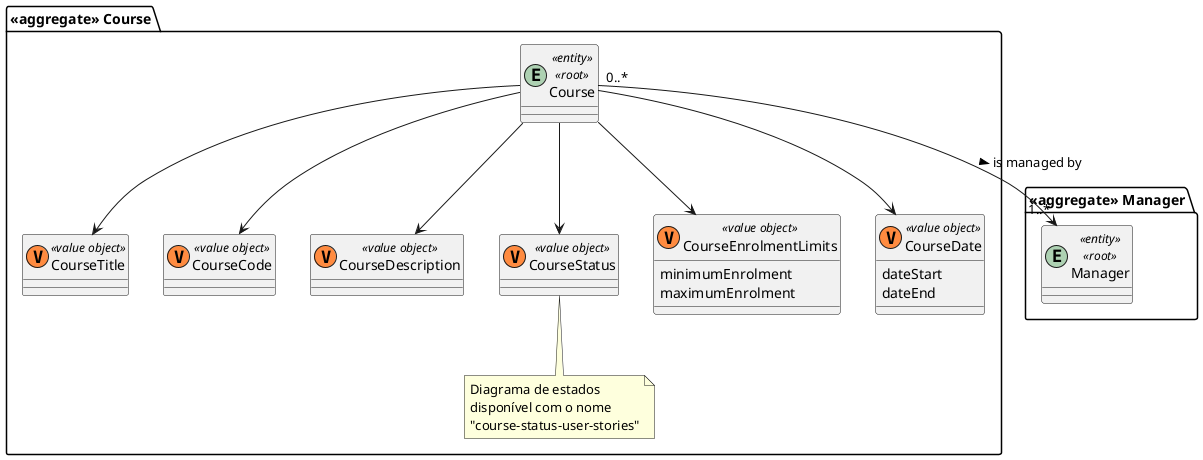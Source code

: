 @startuml

top to bottom direction

'Course
package "<<aggregate>> Course" {
    entity Course <<entity>> <<root>>
    class CourseTitle <<(V, #FF8B40) value object>>
    class CourseCode <<(V, #FF8B40) value object>>
    class CourseDescription <<(V, #FF8B40) value object>>
    class CourseStatus <<(V, #FF8B40) value object>>
    note bottom
        Diagrama de estados
        disponível com o nome
        "course-status-user-stories"
    end note
    class CourseEnrolmentLimits <<(V, #FF8B40) value object>> {
        minimumEnrolment
        maximumEnrolment
    }
    class CourseDate <<(V, #FF8B40) value object>> {
        dateStart
        dateEnd
    }
}

'Manager
package "<<aggregate>> Manager" {
    entity Manager <<entity>> <<root>>
}

Course -down-> CourseTitle
Course -down-> CourseCode
Course -down-> CourseDescription
Course -down-> CourseStatus
Course -down-> CourseEnrolmentLimits
Course -down-> CourseDate
Course "0..*" --> "1..*" Manager : is managed by >

@enduml
